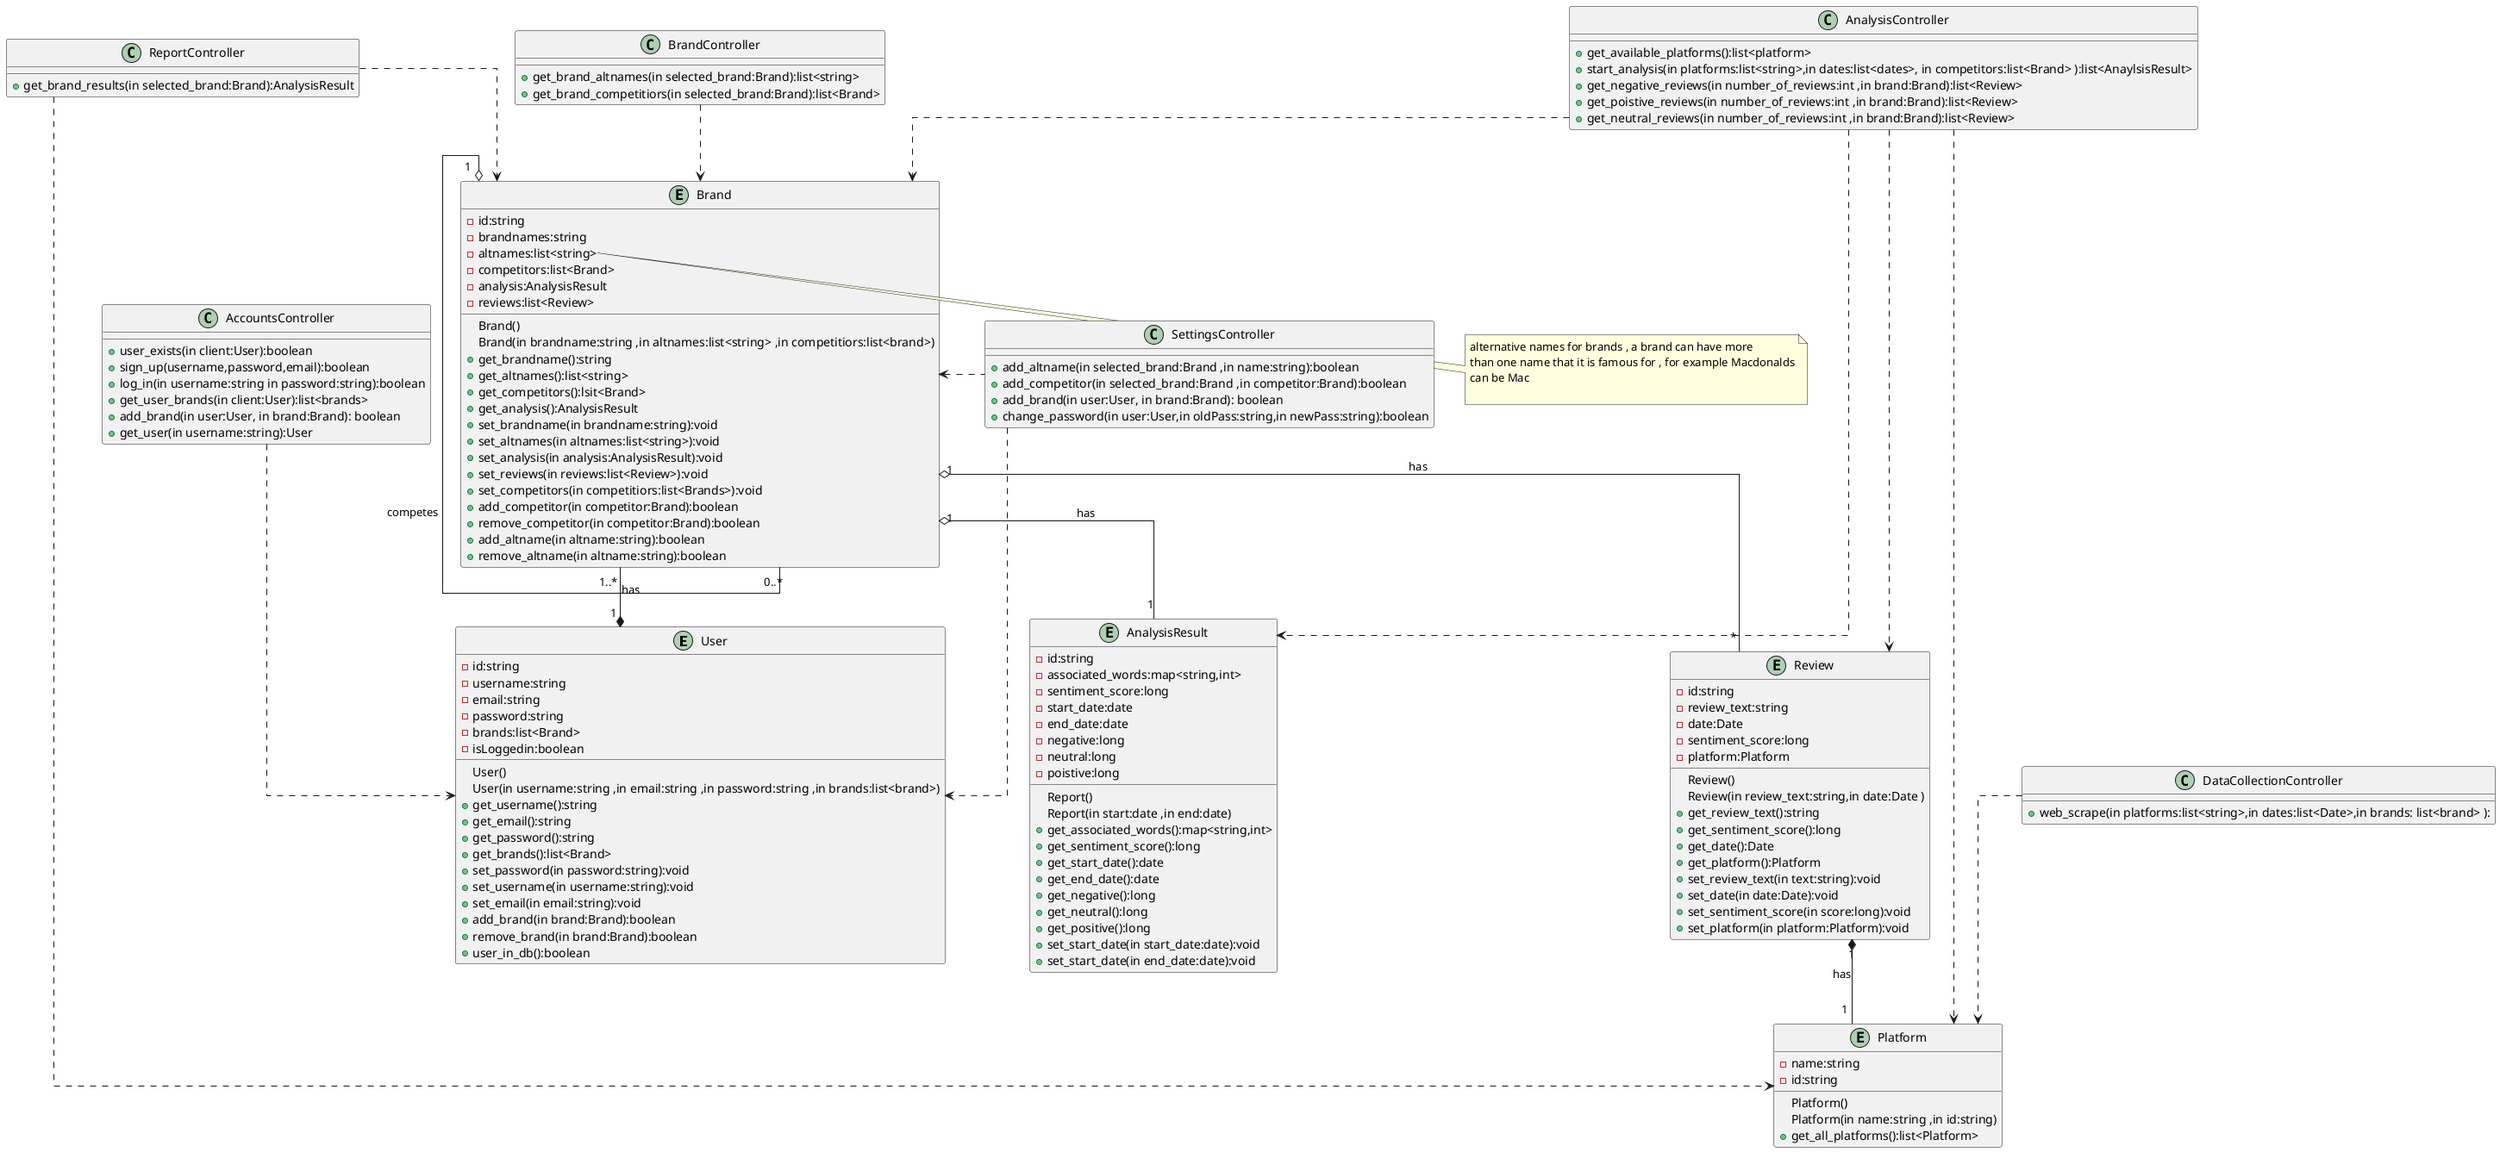 @startuml
skinparam linetype ortho

entity User{
    -id:string
    -username:string
    -email:string
    -password:string
    -brands:list<Brand>
    -isLoggedin:boolean
    User()
    User(in username:string ,in email:string ,in password:string ,in brands:list<brand>)
    +get_username():string
    +get_email():string
    +get_password():string
    +get_brands():list<Brand>
    +set_password(in password:string):void
    +set_username(in username:string):void
    +set_email(in email:string):void
    +add_brand(in brand:Brand):boolean
    +remove_brand(in brand:Brand):boolean
    +user_in_db():boolean
}

entity Brand{
    -id:string
    -brandnames:string
    -altnames:list<string>
    -competitors:list<Brand>
    -analysis:AnalysisResult
    -reviews:list<Review>
    Brand()
    Brand(in brandname:string ,in altnames:list<string> ,in competitiors:list<brand>)
    +get_brandname():string
    +get_altnames():list<string>
    +get_competitors():lsit<Brand>
    +get_analysis():AnalysisResult
    +set_brandname(in brandname:string):void
    +set_altnames(in altnames:list<string>):void
    +set_analysis(in analysis:AnalysisResult):void
    +set_reviews(in reviews:list<Review>):void
    +set_competitors(in competitiors:list<Brands>):void
    +add_competitor(in competitor:Brand):boolean
    +remove_competitor(in competitor:Brand):boolean
    +add_altname(in altname:string):boolean
    +remove_altname(in altname:string):boolean
    

} 


note right of Brand::altnames
    alternative names for brands , a brand can have more
    than one name that it is famous for , for example Macdonalds
    can be Mac 

end note 

entity AnalysisResult{
    -id:string
    -associated_words:map<string,int>
    -sentiment_score:long
    -start_date:date
    -end_date:date
    -negative:long
    -neutral:long
    -poistive:long
    Report()
    Report(in start:date ,in end:date)
    +get_associated_words():map<string,int>
    +get_sentiment_score():long
    +get_start_date():date
    +get_end_date():date
    +get_negative():long
    +get_neutral():long
    +get_positive():long
    +set_start_date(in start_date:date):void
    +set_start_date(in end_date:date):void
    
}

note right of AnalysisResult::examples_negative
    a few examples of the bad reviews not all reviews

end note 



class AccountsController {
    +user_exists(in client:User):boolean
    +sign_up(username,password,email):boolean
    +log_in(in username:string in password:string):boolean
    +get_user_brands(in client:User):list<brands>
    +add_brand(in user:User, in brand:Brand): boolean
    +get_user(in username:string):User


}

class SettingsController{
    +add_altname(in selected_brand:Brand ,in name:string):boolean
    +add_competitor(in selected_brand:Brand ,in competitor:Brand):boolean
    +add_brand(in user:User, in brand:Brand): boolean
    +change_password(in user:User,in oldPass:string,in newPass:string):boolean
}

class BrandController{
    +get_brand_altnames(in selected_brand:Brand):list<string>
    +get_brand_competitiors(in selected_brand:Brand):list<Brand>


}

class AnalysisController{
    +get_available_platforms():list<platform>
    +start_analysis(in platforms:list<string>,in dates:list<dates>, in competitors:list<Brand> ):list<AnaylsisResult>
    +get_negative_reviews(in number_of_reviews:int ,in brand:Brand):list<Review>
    +get_poistive_reviews(in number_of_reviews:int ,in brand:Brand):list<Review>
    +get_neutral_reviews(in number_of_reviews:int ,in brand:Brand):list<Review>

}

class DataCollectionController{
    +web_scrape(in platforms:list<string>,in dates:list<Date>,in brands: list<brand> ):
}

class ReportController{
    +get_brand_results(in selected_brand:Brand):AnalysisResult
    ' +generate_report(in dates: list<date>, in platforms:list<string>)
}

entity Platform{
    - name:string
    - id:string
    Platform()
    Platform(in name:string ,in id:string)
    +get_all_platforms():list<Platform>
}

entity Review{
    -id:string
    -review_text:string
    -date:Date
    -sentiment_score:long
    -platform:Platform
    Review()
    Review(in review_text:string,in date:Date )
    +get_review_text():string
    +get_sentiment_score():long
    +get_date():Date
    +get_platform():Platform
    +set_review_text(in text:string):void
    +set_date(in date:Date):void
    +set_sentiment_score(in score:long):void
    +set_platform(in platform:Platform):void
}
Brand  "1" o--"0..*" Brand:competes
User   "1" *-right- "1..*" Brand:has 
Brand  "1" o-- "1" AnalysisResult:has
Brand  "1" o-- "*" Review:has
Review "1" *-- "1" Platform:has
BrandController ..> Brand
AccountsController ..> User
SettingsController .left.> Brand
SettingsController ..> User
DataCollectionController ..> Platform
AnalysisController ..> Platform
AnalysisController ..> Brand
AnalysisController ..> AnalysisResult
AnalysisController ..> Review
ReportController ..> Platform
ReportController ..> Brand




    


@enduml